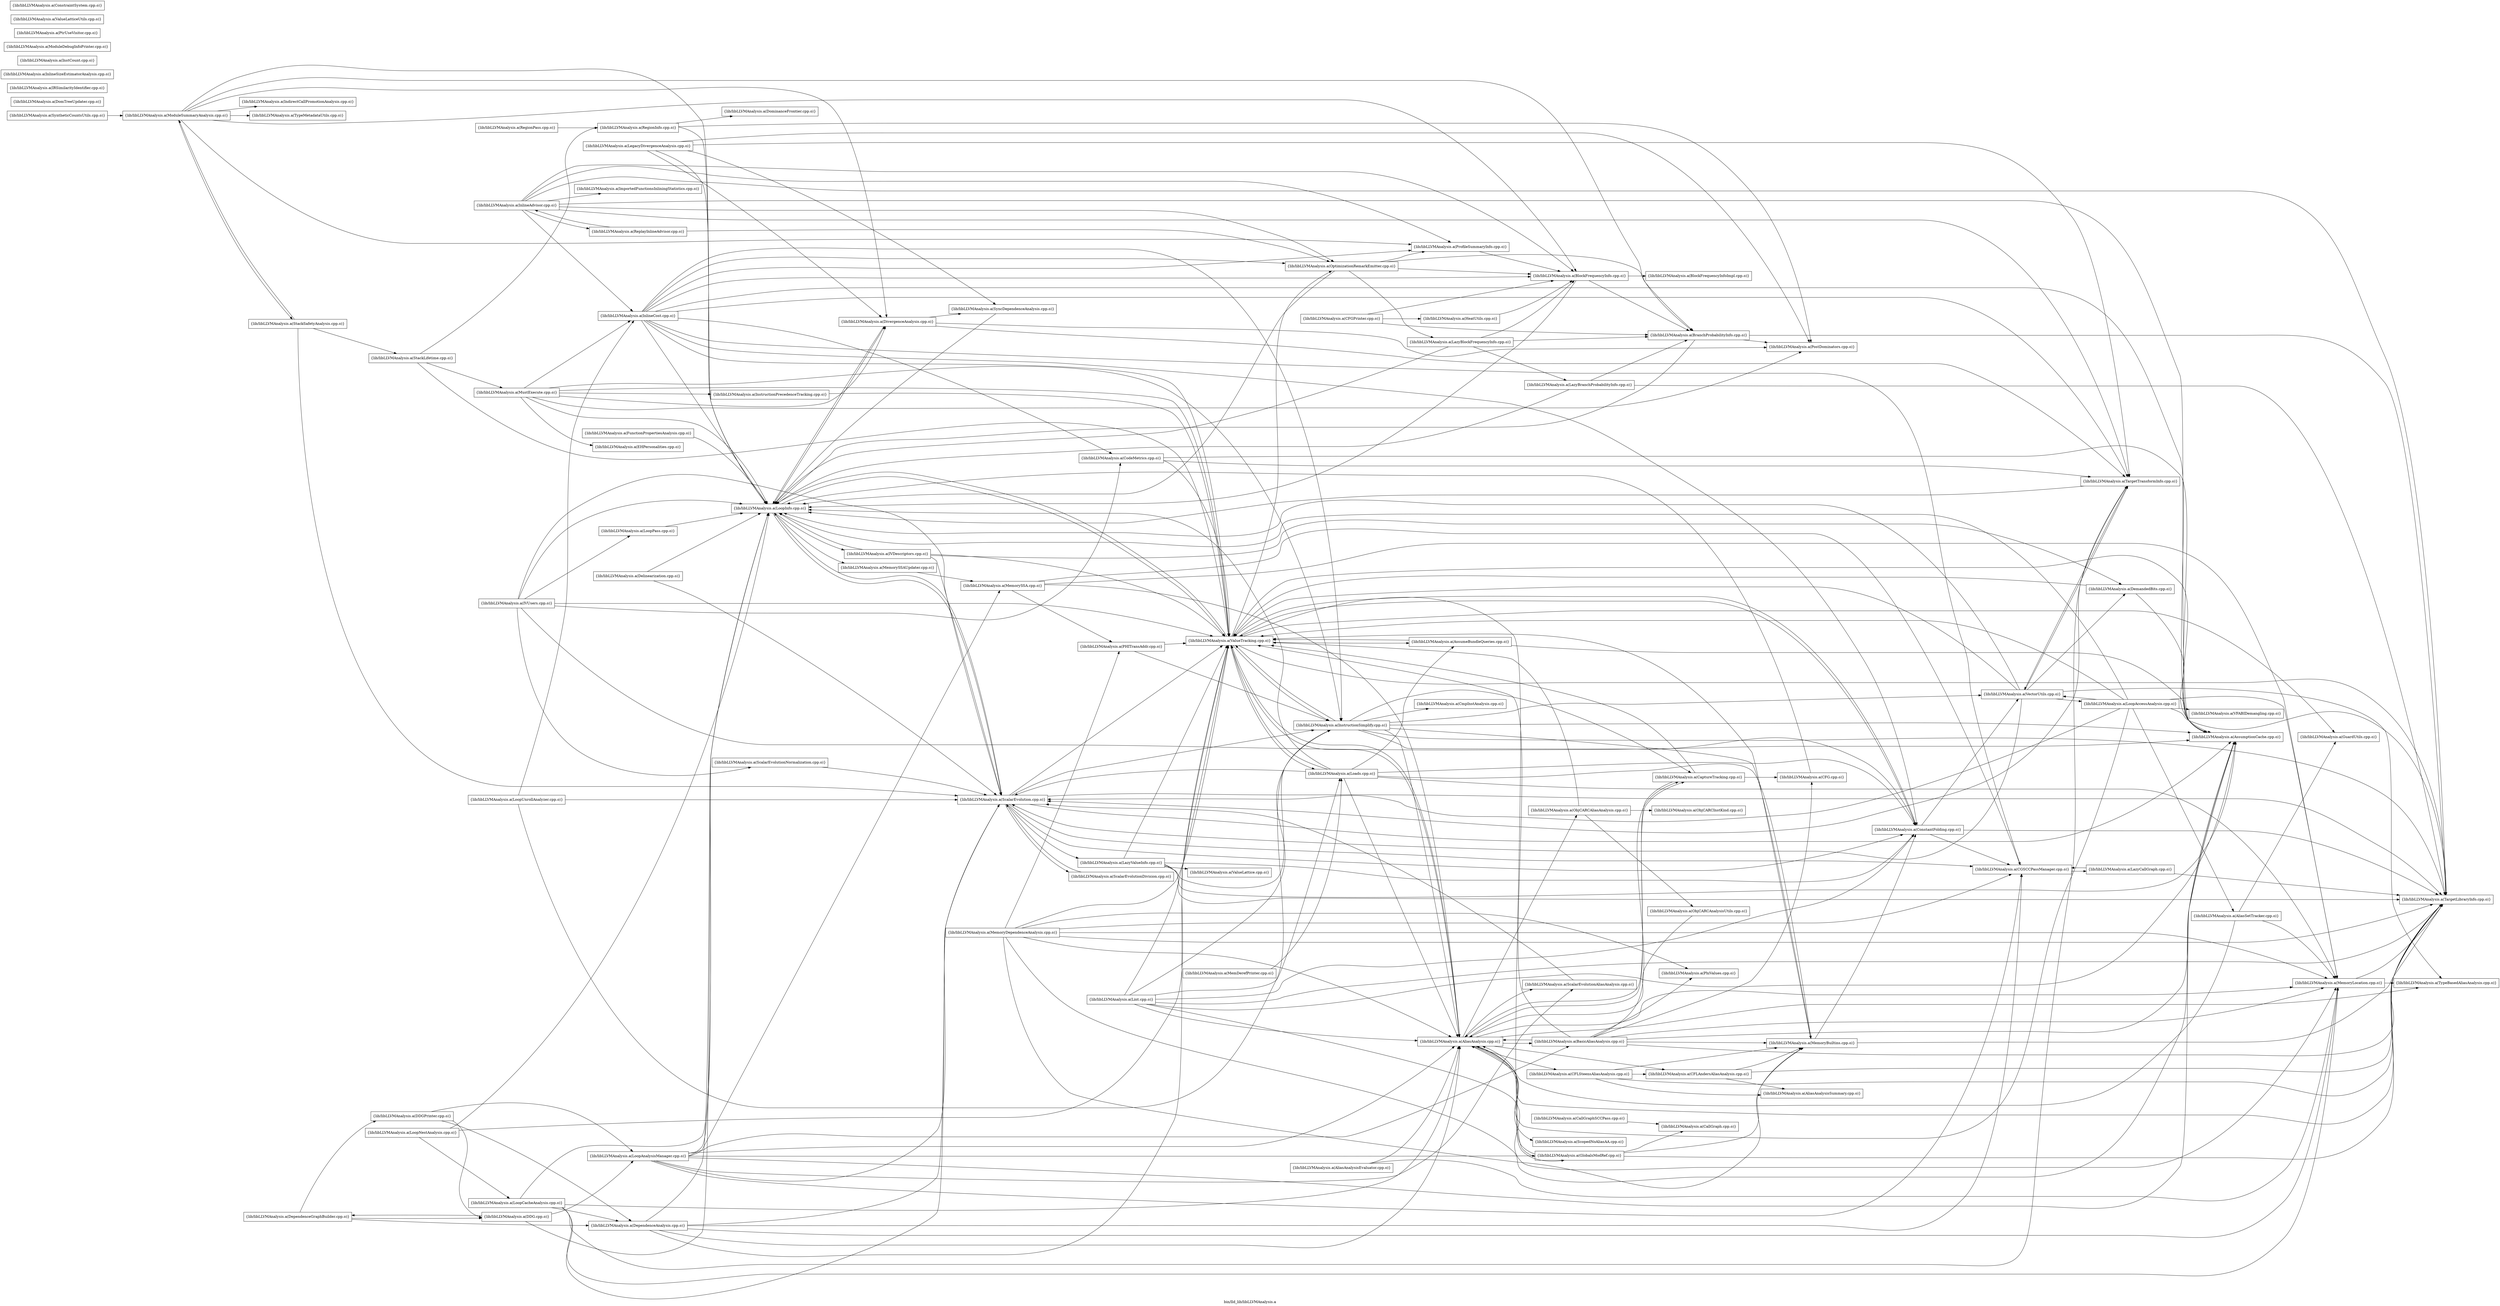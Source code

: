 digraph "bin/lld_lib/libLLVMAnalysis.a" {
	label="bin/lld_lib/libLLVMAnalysis.a";
	rankdir=LR;

	Node0x561a2e699e58 [shape=record,shape=box,group=0,label="{lib/libLLVMAnalysis.a(EHPersonalities.cpp.o)}"];
	Node0x561a2e69f5d8 [shape=record,shape=box,group=0,label="{lib/libLLVMAnalysis.a(VectorUtils.cpp.o)}"];
	Node0x561a2e69f5d8 -> Node0x561a2e691208;
	Node0x561a2e69f5d8 -> Node0x561a2e68f368;
	Node0x561a2e69f5d8 -> Node0x561a2e68c668;
	Node0x561a2e69f5d8 -> Node0x561a2e69d468;
	Node0x561a2e69f5d8 -> Node0x561a2e696d98;
	Node0x561a2e69f5d8 -> Node0x561a2e697e28;
	Node0x561a2e69f5d8 -> Node0x561a2e69f858;
	Node0x561a2e696d98 [shape=record,shape=box,group=0,label="{lib/libLLVMAnalysis.a(TargetTransformInfo.cpp.o)}"];
	Node0x561a2e696d98 -> Node0x561a2e68c668;
	Node0x561a2e696d98 -> Node0x561a2e69d468;
	Node0x561a2e696d98 -> Node0x561a2e69f5d8;
	Node0x561a2e69f858 [shape=record,shape=box,group=0,label="{lib/libLLVMAnalysis.a(ValueTracking.cpp.o)}"];
	Node0x561a2e69f858 -> Node0x561a2e679f68;
	Node0x561a2e69f858 -> Node0x561a2e67aaa8;
	Node0x561a2e69f858 -> Node0x561a2e67bb88;
	Node0x561a2e69f858 -> Node0x561a2e698e68;
	Node0x561a2e69f858 -> Node0x561a2e6987d8;
	Node0x561a2e69f858 -> Node0x561a2e687b18;
	Node0x561a2e69f858 -> Node0x561a2e68f188;
	Node0x561a2e69f858 -> Node0x561a2e68c668;
	Node0x561a2e69f858 -> Node0x561a2e682398;
	Node0x561a2e69f858 -> Node0x561a2e696168;
	Node0x561a2e681cb8 [shape=record,shape=box,group=0,label="{lib/libLLVMAnalysis.a(ProfileSummaryInfo.cpp.o)}"];
	Node0x561a2e681cb8 -> Node0x561a2e67cc18;
	Node0x561a2e679f68 [shape=record,shape=box,group=0,label="{lib/libLLVMAnalysis.a(AliasAnalysis.cpp.o)}"];
	Node0x561a2e679f68 -> Node0x561a2e67bf98;
	Node0x561a2e679f68 -> Node0x561a2e679748;
	Node0x561a2e679f68 -> Node0x561a2e678848;
	Node0x561a2e679f68 -> Node0x561a2e69aa88;
	Node0x561a2e679f68 -> Node0x561a2e696618;
	Node0x561a2e679f68 -> Node0x561a2e6866c8;
	Node0x561a2e679f68 -> Node0x561a2e688798;
	Node0x561a2e679f68 -> Node0x561a2e69d238;
	Node0x561a2e679f68 -> Node0x561a2e696168;
	Node0x561a2e679f68 -> Node0x561a2e697e28;
	Node0x561a2e679f68 -> Node0x561a2e69f3a8;
	Node0x561a2e679f68 -> Node0x561a2e69f858;
	Node0x561a2e69aad8 [shape=record,shape=box,group=0,label="{lib/libLLVMAnalysis.a(DomTreeUpdater.cpp.o)}"];
	Node0x561a2e68c668 [shape=record,shape=box,group=0,label="{lib/libLLVMAnalysis.a(LoopInfo.cpp.o)}"];
	Node0x561a2e68c668 -> Node0x561a2e698918;
	Node0x561a2e68c668 -> Node0x561a2e680f98;
	Node0x561a2e68c668 -> Node0x561a2e686718;
	Node0x561a2e68c668 -> Node0x561a2e69d468;
	Node0x561a2e68c668 -> Node0x561a2e69f858;
	Node0x561a2e69d468 [shape=record,shape=box,group=0,label="{lib/libLLVMAnalysis.a(ScalarEvolution.cpp.o)}"];
	Node0x561a2e69d468 -> Node0x561a2e67bb88;
	Node0x561a2e69d468 -> Node0x561a2e679478;
	Node0x561a2e69d468 -> Node0x561a2e698e68;
	Node0x561a2e69d468 -> Node0x561a2e687b18;
	Node0x561a2e69d468 -> Node0x561a2e692888;
	Node0x561a2e69d468 -> Node0x561a2e68c668;
	Node0x561a2e69d468 -> Node0x561a2e678208;
	Node0x561a2e69d468 -> Node0x561a2e696168;
	Node0x561a2e69d468 -> Node0x561a2e69f858;
	Node0x561a2e698e68 [shape=record,shape=box,group=0,label="{lib/libLLVMAnalysis.a(ConstantFolding.cpp.o)}"];
	Node0x561a2e698e68 -> Node0x561a2e679478;
	Node0x561a2e698e68 -> Node0x561a2e696168;
	Node0x561a2e698e68 -> Node0x561a2e69f858;
	Node0x561a2e698e68 -> Node0x561a2e69f5d8;
	Node0x561a2e67cc18 [shape=record,shape=box,group=0,label="{lib/libLLVMAnalysis.a(BlockFrequencyInfo.cpp.o)}"];
	Node0x561a2e67cc18 -> Node0x561a2e67c998;
	Node0x561a2e67cc18 -> Node0x561a2e67ac88;
	Node0x561a2e67cc18 -> Node0x561a2e68c668;
	Node0x561a2e67ac88 [shape=record,shape=box,group=0,label="{lib/libLLVMAnalysis.a(BranchProbabilityInfo.cpp.o)}"];
	Node0x561a2e67ac88 -> Node0x561a2e68c668;
	Node0x561a2e67ac88 -> Node0x561a2e681588;
	Node0x561a2e67ac88 -> Node0x561a2e696168;
	Node0x561a2e682398 [shape=record,shape=box,group=0,label="{lib/libLLVMAnalysis.a(OptimizationRemarkEmitter.cpp.o)}"];
	Node0x561a2e682398 -> Node0x561a2e67cc18;
	Node0x561a2e682398 -> Node0x561a2e67ac88;
	Node0x561a2e682398 -> Node0x561a2e68b308;
	Node0x561a2e682398 -> Node0x561a2e68c668;
	Node0x561a2e682398 -> Node0x561a2e681cb8;
	Node0x561a2e697e28 [shape=record,shape=box,group=0,label="{lib/libLLVMAnalysis.a(TypeBasedAliasAnalysis.cpp.o)}"];
	Node0x561a2e68b308 [shape=record,shape=box,group=0,label="{lib/libLLVMAnalysis.a(LazyBlockFrequencyInfo.cpp.o)}"];
	Node0x561a2e68b308 -> Node0x561a2e67cc18;
	Node0x561a2e68b308 -> Node0x561a2e67ac88;
	Node0x561a2e68b308 -> Node0x561a2e688338;
	Node0x561a2e68b308 -> Node0x561a2e68c668;
	Node0x561a2e696168 [shape=record,shape=box,group=0,label="{lib/libLLVMAnalysis.a(TargetLibraryInfo.cpp.o)}"];
	Node0x561a2e693008 [shape=record,shape=box,group=0,label="{lib/libLLVMAnalysis.a(LegacyDivergenceAnalysis.cpp.o)}"];
	Node0x561a2e693008 -> Node0x561a2e698918;
	Node0x561a2e693008 -> Node0x561a2e68c668;
	Node0x561a2e693008 -> Node0x561a2e681588;
	Node0x561a2e693008 -> Node0x561a2e69ff88;
	Node0x561a2e693008 -> Node0x561a2e696d98;
	Node0x561a2e67b9a8 [shape=record,shape=box,group=0,label="{lib/libLLVMAnalysis.a(CFG.cpp.o)}"];
	Node0x561a2e67b9a8 -> Node0x561a2e68c668;
	Node0x561a2e69ed68 [shape=record,shape=box,group=0,label="{lib/libLLVMAnalysis.a(StackSafetyAnalysis.cpp.o)}"];
	Node0x561a2e69ed68 -> Node0x561a2e688388;
	Node0x561a2e69ed68 -> Node0x561a2e69d468;
	Node0x561a2e69ed68 -> Node0x561a2e69e548;
	Node0x561a2e679478 [shape=record,shape=box,group=0,label="{lib/libLLVMAnalysis.a(CGSCCPassManager.cpp.o)}"];
	Node0x561a2e679478 -> Node0x561a2e6924c8;
	Node0x561a2e68ff48 [shape=record,shape=box,group=0,label="{lib/libLLVMAnalysis.a(LoopAnalysisManager.cpp.o)}"];
	Node0x561a2e68ff48 -> Node0x561a2e679f68;
	Node0x561a2e68ff48 -> Node0x561a2e67bb88;
	Node0x561a2e68ff48 -> Node0x561a2e67bf98;
	Node0x561a2e68ff48 -> Node0x561a2e679478;
	Node0x561a2e68ff48 -> Node0x561a2e696618;
	Node0x561a2e68ff48 -> Node0x561a2e68c668;
	Node0x561a2e68ff48 -> Node0x561a2e686df8;
	Node0x561a2e68ff48 -> Node0x561a2e69d468;
	Node0x561a2e68ff48 -> Node0x561a2e69d238;
	Node0x561a2e688388 [shape=record,shape=box,group=0,label="{lib/libLLVMAnalysis.a(ModuleSummaryAnalysis.cpp.o)}"];
	Node0x561a2e688388 -> Node0x561a2e67cc18;
	Node0x561a2e688388 -> Node0x561a2e67ac88;
	Node0x561a2e688388 -> Node0x561a2e698918;
	Node0x561a2e688388 -> Node0x561a2e690bc8;
	Node0x561a2e688388 -> Node0x561a2e68c668;
	Node0x561a2e688388 -> Node0x561a2e681cb8;
	Node0x561a2e688388 -> Node0x561a2e69ed68;
	Node0x561a2e688388 -> Node0x561a2e69c6f8;
	Node0x561a2e6968e8 [shape=record,shape=box,group=0,label="{lib/libLLVMAnalysis.a(SyntheticCountsUtils.cpp.o)}"];
	Node0x561a2e6968e8 -> Node0x561a2e688388;
	Node0x561a2e67c998 [shape=record,shape=box,group=0,label="{lib/libLLVMAnalysis.a(BlockFrequencyInfoImpl.cpp.o)}"];
	Node0x561a2e67bf98 [shape=record,shape=box,group=0,label="{lib/libLLVMAnalysis.a(BasicAliasAnalysis.cpp.o)}"];
	Node0x561a2e67bf98 -> Node0x561a2e679f68;
	Node0x561a2e67bf98 -> Node0x561a2e67bb88;
	Node0x561a2e67bf98 -> Node0x561a2e67b9a8;
	Node0x561a2e67bf98 -> Node0x561a2e69aa88;
	Node0x561a2e67bf98 -> Node0x561a2e684f58;
	Node0x561a2e67bf98 -> Node0x561a2e6866c8;
	Node0x561a2e67bf98 -> Node0x561a2e683388;
	Node0x561a2e67bf98 -> Node0x561a2e696168;
	Node0x561a2e67bf98 -> Node0x561a2e69f858;
	Node0x561a2e69a5d8 [shape=record,shape=box,group=0,label="{lib/libLLVMAnalysis.a(DominanceFrontier.cpp.o)}"];
	Node0x561a2e696618 [shape=record,shape=box,group=0,label="{lib/libLLVMAnalysis.a(GlobalsModRef.cpp.o)}"];
	Node0x561a2e696618 -> Node0x561a2e679f68;
	Node0x561a2e696618 -> Node0x561a2e678d48;
	Node0x561a2e696618 -> Node0x561a2e684f58;
	Node0x561a2e696618 -> Node0x561a2e696168;
	Node0x561a2e696618 -> Node0x561a2e69f858;
	Node0x561a2e68eff8 [shape=record,shape=box,group=0,label="{lib/libLLVMAnalysis.a(IVUsers.cpp.o)}"];
	Node0x561a2e68eff8 -> Node0x561a2e67bb88;
	Node0x561a2e68eff8 -> Node0x561a2e698c88;
	Node0x561a2e68eff8 -> Node0x561a2e68c668;
	Node0x561a2e68eff8 -> Node0x561a2e684a08;
	Node0x561a2e68eff8 -> Node0x561a2e69d468;
	Node0x561a2e68eff8 -> Node0x561a2e69e908;
	Node0x561a2e68eff8 -> Node0x561a2e69f858;
	Node0x561a2e6856d8 [shape=record,shape=box,group=0,label="{lib/libLLVMAnalysis.a(MemoryDependenceAnalysis.cpp.o)}"];
	Node0x561a2e6856d8 -> Node0x561a2e679f68;
	Node0x561a2e6856d8 -> Node0x561a2e67bb88;
	Node0x561a2e6856d8 -> Node0x561a2e679478;
	Node0x561a2e6856d8 -> Node0x561a2e684f58;
	Node0x561a2e6856d8 -> Node0x561a2e6866c8;
	Node0x561a2e6856d8 -> Node0x561a2e6826b8;
	Node0x561a2e6856d8 -> Node0x561a2e683388;
	Node0x561a2e6856d8 -> Node0x561a2e696168;
	Node0x561a2e6856d8 -> Node0x561a2e69f858;
	Node0x561a2e69d238 [shape=record,shape=box,group=0,label="{lib/libLLVMAnalysis.a(ScalarEvolutionAliasAnalysis.cpp.o)}"];
	Node0x561a2e69d238 -> Node0x561a2e69d468;
	Node0x561a2e68f188 [shape=record,shape=box,group=0,label="{lib/libLLVMAnalysis.a(Loads.cpp.o)}"];
	Node0x561a2e68f188 -> Node0x561a2e679f68;
	Node0x561a2e68f188 -> Node0x561a2e67aaa8;
	Node0x561a2e68f188 -> Node0x561a2e698e68;
	Node0x561a2e68f188 -> Node0x561a2e68c668;
	Node0x561a2e68f188 -> Node0x561a2e684f58;
	Node0x561a2e68f188 -> Node0x561a2e6866c8;
	Node0x561a2e68f188 -> Node0x561a2e69d468;
	Node0x561a2e68f188 -> Node0x561a2e69f858;
	Node0x561a2e6866c8 [shape=record,shape=box,group=0,label="{lib/libLLVMAnalysis.a(MemoryLocation.cpp.o)}"];
	Node0x561a2e6866c8 -> Node0x561a2e696168;
	Node0x561a2e6866c8 -> Node0x561a2e697e28;
	Node0x561a2e679748 [shape=record,shape=box,group=0,label="{lib/libLLVMAnalysis.a(CFLAndersAliasAnalysis.cpp.o)}"];
	Node0x561a2e679748 -> Node0x561a2e67a828;
	Node0x561a2e679748 -> Node0x561a2e684f58;
	Node0x561a2e679748 -> Node0x561a2e696168;
	Node0x561a2e678848 [shape=record,shape=box,group=0,label="{lib/libLLVMAnalysis.a(CFLSteensAliasAnalysis.cpp.o)}"];
	Node0x561a2e678848 -> Node0x561a2e679748;
	Node0x561a2e678848 -> Node0x561a2e67a828;
	Node0x561a2e678848 -> Node0x561a2e684f58;
	Node0x561a2e678848 -> Node0x561a2e696168;
	Node0x561a2e697928 [shape=record,shape=box,group=0,label="{lib/libLLVMAnalysis.a(CallGraphSCCPass.cpp.o)}"];
	Node0x561a2e697928 -> Node0x561a2e678d48;
	Node0x561a2e69f3a8 [shape=record,shape=box,group=0,label="{lib/libLLVMAnalysis.a(ScopedNoAliasAA.cpp.o)}"];
	Node0x561a2e687b18 [shape=record,shape=box,group=0,label="{lib/libLLVMAnalysis.a(InstructionSimplify.cpp.o)}"];
	Node0x561a2e687b18 -> Node0x561a2e679f68;
	Node0x561a2e687b18 -> Node0x561a2e67bb88;
	Node0x561a2e687b18 -> Node0x561a2e69aa88;
	Node0x561a2e687b18 -> Node0x561a2e698dc8;
	Node0x561a2e687b18 -> Node0x561a2e698e68;
	Node0x561a2e687b18 -> Node0x561a2e684f58;
	Node0x561a2e687b18 -> Node0x561a2e696168;
	Node0x561a2e687b18 -> Node0x561a2e69f858;
	Node0x561a2e687b18 -> Node0x561a2e69f5d8;
	Node0x561a2e67bb88 [shape=record,shape=box,group=0,label="{lib/libLLVMAnalysis.a(AssumptionCache.cpp.o)}"];
	Node0x561a2e686df8 [shape=record,shape=box,group=0,label="{lib/libLLVMAnalysis.a(MemorySSA.cpp.o)}"];
	Node0x561a2e686df8 -> Node0x561a2e679f68;
	Node0x561a2e686df8 -> Node0x561a2e679478;
	Node0x561a2e686df8 -> Node0x561a2e6866c8;
	Node0x561a2e686df8 -> Node0x561a2e6826b8;
	Node0x561a2e686718 [shape=record,shape=box,group=0,label="{lib/libLLVMAnalysis.a(MemorySSAUpdater.cpp.o)}"];
	Node0x561a2e686718 -> Node0x561a2e686df8;
	Node0x561a2e683f68 [shape=record,shape=box,group=0,label="{lib/libLLVMAnalysis.a(ObjCARCInstKind.cpp.o)}"];
	Node0x561a2e690218 [shape=record,shape=box,group=0,label="{lib/libLLVMAnalysis.a(InlineCost.cpp.o)}"];
	Node0x561a2e690218 -> Node0x561a2e67bb88;
	Node0x561a2e690218 -> Node0x561a2e67cc18;
	Node0x561a2e690218 -> Node0x561a2e679478;
	Node0x561a2e690218 -> Node0x561a2e698c88;
	Node0x561a2e690218 -> Node0x561a2e698e68;
	Node0x561a2e690218 -> Node0x561a2e687b18;
	Node0x561a2e690218 -> Node0x561a2e68c668;
	Node0x561a2e690218 -> Node0x561a2e682398;
	Node0x561a2e690218 -> Node0x561a2e681cb8;
	Node0x561a2e690218 -> Node0x561a2e696d98;
	Node0x561a2e690218 -> Node0x561a2e69f858;
	Node0x561a2e69e548 [shape=record,shape=box,group=0,label="{lib/libLLVMAnalysis.a(StackLifetime.cpp.o)}"];
	Node0x561a2e69e548 -> Node0x561a2e687f78;
	Node0x561a2e69e548 -> Node0x561a2e67f968;
	Node0x561a2e69e548 -> Node0x561a2e69f858;
	Node0x561a2e691208 [shape=record,shape=box,group=0,label="{lib/libLLVMAnalysis.a(DemandedBits.cpp.o)}"];
	Node0x561a2e691208 -> Node0x561a2e67bb88;
	Node0x561a2e691208 -> Node0x561a2e69f858;
	Node0x561a2e68f368 [shape=record,shape=box,group=0,label="{lib/libLLVMAnalysis.a(LoopAccessAnalysis.cpp.o)}"];
	Node0x561a2e68f368 -> Node0x561a2e679f68;
	Node0x561a2e68f368 -> Node0x561a2e67a198;
	Node0x561a2e68f368 -> Node0x561a2e68c668;
	Node0x561a2e68f368 -> Node0x561a2e6866c8;
	Node0x561a2e68f368 -> Node0x561a2e69d468;
	Node0x561a2e68f368 -> Node0x561a2e696168;
	Node0x561a2e68f368 -> Node0x561a2e69f858;
	Node0x561a2e68f368 -> Node0x561a2e69f5d8;
	Node0x561a2e68f368 -> Node0x561a2e697b58;
	Node0x561a2e67a648 [shape=record,shape=box,group=0,label="{lib/libLLVMAnalysis.a(AliasAnalysisEvaluator.cpp.o)}"];
	Node0x561a2e67a648 -> Node0x561a2e679f68;
	Node0x561a2e67a648 -> Node0x561a2e6866c8;
	Node0x561a2e67a198 [shape=record,shape=box,group=0,label="{lib/libLLVMAnalysis.a(AliasSetTracker.cpp.o)}"];
	Node0x561a2e67a198 -> Node0x561a2e679f68;
	Node0x561a2e67a198 -> Node0x561a2e6987d8;
	Node0x561a2e67a198 -> Node0x561a2e6866c8;
	Node0x561a2e679c48 [shape=record,shape=box,group=0,label="{lib/libLLVMAnalysis.a(CFGPrinter.cpp.o)}"];
	Node0x561a2e679c48 -> Node0x561a2e67cc18;
	Node0x561a2e679c48 -> Node0x561a2e67ac88;
	Node0x561a2e679c48 -> Node0x561a2e698698;
	Node0x561a2e678d48 [shape=record,shape=box,group=0,label="{lib/libLLVMAnalysis.a(CallGraph.cpp.o)}"];
	Node0x561a2e699d68 [shape=record,shape=box,group=0,label="{lib/libLLVMAnalysis.a(DDG.cpp.o)}"];
	Node0x561a2e699d68 -> Node0x561a2e69bbb8;
	Node0x561a2e699d68 -> Node0x561a2e68ff48;
	Node0x561a2e699d68 -> Node0x561a2e68c668;
	Node0x561a2e69a8a8 [shape=record,shape=box,group=0,label="{lib/libLLVMAnalysis.a(DDGPrinter.cpp.o)}"];
	Node0x561a2e69a8a8 -> Node0x561a2e699d68;
	Node0x561a2e69a8a8 -> Node0x561a2e692388;
	Node0x561a2e69a8a8 -> Node0x561a2e68ff48;
	Node0x561a2e69b618 [shape=record,shape=box,group=0,label="{lib/libLLVMAnalysis.a(Delinearization.cpp.o)}"];
	Node0x561a2e69b618 -> Node0x561a2e68c668;
	Node0x561a2e69b618 -> Node0x561a2e69d468;
	Node0x561a2e692388 [shape=record,shape=box,group=0,label="{lib/libLLVMAnalysis.a(DependenceAnalysis.cpp.o)}"];
	Node0x561a2e692388 -> Node0x561a2e679f68;
	Node0x561a2e692388 -> Node0x561a2e679478;
	Node0x561a2e692388 -> Node0x561a2e68c668;
	Node0x561a2e692388 -> Node0x561a2e6866c8;
	Node0x561a2e692388 -> Node0x561a2e69d468;
	Node0x561a2e692388 -> Node0x561a2e69f858;
	Node0x561a2e698918 [shape=record,shape=box,group=0,label="{lib/libLLVMAnalysis.a(DivergenceAnalysis.cpp.o)}"];
	Node0x561a2e698918 -> Node0x561a2e68c668;
	Node0x561a2e698918 -> Node0x561a2e681588;
	Node0x561a2e698918 -> Node0x561a2e69ff88;
	Node0x561a2e698918 -> Node0x561a2e696d98;
	Node0x561a2e69b5c8 [shape=record,shape=box,group=0,label="{lib/libLLVMAnalysis.a(FunctionPropertiesAnalysis.cpp.o)}"];
	Node0x561a2e69b5c8 -> Node0x561a2e68c668;
	Node0x561a2e697a18 [shape=record,shape=box,group=0,label="{lib/libLLVMAnalysis.a(IRSimilarityIdentifier.cpp.o)}"];
	Node0x561a2e6886a8 [shape=record,shape=box,group=0,label="{lib/libLLVMAnalysis.a(InlineAdvisor.cpp.o)}"];
	Node0x561a2e6886a8 -> Node0x561a2e67bb88;
	Node0x561a2e6886a8 -> Node0x561a2e67cc18;
	Node0x561a2e6886a8 -> Node0x561a2e691078;
	Node0x561a2e6886a8 -> Node0x561a2e690218;
	Node0x561a2e6886a8 -> Node0x561a2e682398;
	Node0x561a2e6886a8 -> Node0x561a2e681cb8;
	Node0x561a2e6886a8 -> Node0x561a2e680728;
	Node0x561a2e6886a8 -> Node0x561a2e696168;
	Node0x561a2e6886a8 -> Node0x561a2e696d98;
	Node0x561a2e688dd8 [shape=record,shape=box,group=0,label="{lib/libLLVMAnalysis.a(InlineSizeEstimatorAnalysis.cpp.o)}"];
	Node0x561a2e689558 [shape=record,shape=box,group=0,label="{lib/libLLVMAnalysis.a(InstCount.cpp.o)}"];
	Node0x561a2e6924c8 [shape=record,shape=box,group=0,label="{lib/libLLVMAnalysis.a(LazyCallGraph.cpp.o)}"];
	Node0x561a2e6924c8 -> Node0x561a2e679478;
	Node0x561a2e6924c8 -> Node0x561a2e696168;
	Node0x561a2e692888 [shape=record,shape=box,group=0,label="{lib/libLLVMAnalysis.a(LazyValueInfo.cpp.o)}"];
	Node0x561a2e692888 -> Node0x561a2e67bb88;
	Node0x561a2e692888 -> Node0x561a2e698e68;
	Node0x561a2e692888 -> Node0x561a2e687b18;
	Node0x561a2e692888 -> Node0x561a2e696168;
	Node0x561a2e692888 -> Node0x561a2e69de18;
	Node0x561a2e692888 -> Node0x561a2e69f858;
	Node0x561a2e6936e8 [shape=record,shape=box,group=0,label="{lib/libLLVMAnalysis.a(Lint.cpp.o)}"];
	Node0x561a2e6936e8 -> Node0x561a2e679f68;
	Node0x561a2e6936e8 -> Node0x561a2e67bb88;
	Node0x561a2e6936e8 -> Node0x561a2e698e68;
	Node0x561a2e6936e8 -> Node0x561a2e687b18;
	Node0x561a2e6936e8 -> Node0x561a2e68f188;
	Node0x561a2e6936e8 -> Node0x561a2e6866c8;
	Node0x561a2e6936e8 -> Node0x561a2e696168;
	Node0x561a2e6936e8 -> Node0x561a2e69f858;
	Node0x561a2e6902b8 [shape=record,shape=box,group=0,label="{lib/libLLVMAnalysis.a(LoopCacheAnalysis.cpp.o)}"];
	Node0x561a2e6902b8 -> Node0x561a2e679f68;
	Node0x561a2e6902b8 -> Node0x561a2e692388;
	Node0x561a2e6902b8 -> Node0x561a2e68c668;
	Node0x561a2e6902b8 -> Node0x561a2e6866c8;
	Node0x561a2e6902b8 -> Node0x561a2e69d468;
	Node0x561a2e6902b8 -> Node0x561a2e696d98;
	Node0x561a2e690f38 [shape=record,shape=box,group=0,label="{lib/libLLVMAnalysis.a(LoopNestAnalysis.cpp.o)}"];
	Node0x561a2e690f38 -> Node0x561a2e6902b8;
	Node0x561a2e690f38 -> Node0x561a2e68c668;
	Node0x561a2e690f38 -> Node0x561a2e69f858;
	Node0x561a2e684fa8 [shape=record,shape=box,group=0,label="{lib/libLLVMAnalysis.a(MemDerefPrinter.cpp.o)}"];
	Node0x561a2e684fa8 -> Node0x561a2e68f188;
	Node0x561a2e6877f8 [shape=record,shape=box,group=0,label="{lib/libLLVMAnalysis.a(ModuleDebugInfoPrinter.cpp.o)}"];
	Node0x561a2e687f78 [shape=record,shape=box,group=0,label="{lib/libLLVMAnalysis.a(MustExecute.cpp.o)}"];
	Node0x561a2e687f78 -> Node0x561a2e698918;
	Node0x561a2e687f78 -> Node0x561a2e699e58;
	Node0x561a2e687f78 -> Node0x561a2e690218;
	Node0x561a2e687f78 -> Node0x561a2e687488;
	Node0x561a2e687f78 -> Node0x561a2e687b18;
	Node0x561a2e687f78 -> Node0x561a2e68c668;
	Node0x561a2e687f78 -> Node0x561a2e681588;
	Node0x561a2e687f78 -> Node0x561a2e69f858;
	Node0x561a2e688798 [shape=record,shape=box,group=0,label="{lib/libLLVMAnalysis.a(ObjCARCAliasAnalysis.cpp.o)}"];
	Node0x561a2e688798 -> Node0x561a2e683b58;
	Node0x561a2e688798 -> Node0x561a2e683f68;
	Node0x561a2e688798 -> Node0x561a2e69f858;
	Node0x561a2e683388 [shape=record,shape=box,group=0,label="{lib/libLLVMAnalysis.a(PhiValues.cpp.o)}"];
	Node0x561a2e681588 [shape=record,shape=box,group=0,label="{lib/libLLVMAnalysis.a(PostDominators.cpp.o)}"];
	Node0x561a2e67f968 [shape=record,shape=box,group=0,label="{lib/libLLVMAnalysis.a(RegionInfo.cpp.o)}"];
	Node0x561a2e67f968 -> Node0x561a2e69a5d8;
	Node0x561a2e67f968 -> Node0x561a2e68c668;
	Node0x561a2e67f968 -> Node0x561a2e681588;
	Node0x561a2e69ff88 [shape=record,shape=box,group=0,label="{lib/libLLVMAnalysis.a(SyncDependenceAnalysis.cpp.o)}"];
	Node0x561a2e69ff88 -> Node0x561a2e68c668;
	Node0x561a2e683b58 [shape=record,shape=box,group=0,label="{lib/libLLVMAnalysis.a(ObjCARCAnalysisUtils.cpp.o)}"];
	Node0x561a2e683b58 -> Node0x561a2e679f68;
	Node0x561a2e681948 [shape=record,shape=box,group=0,label="{lib/libLLVMAnalysis.a(PtrUseVisitor.cpp.o)}"];
	Node0x561a2e67aaa8 [shape=record,shape=box,group=0,label="{lib/libLLVMAnalysis.a(AssumeBundleQueries.cpp.o)}"];
	Node0x561a2e67aaa8 -> Node0x561a2e67bb88;
	Node0x561a2e67aaa8 -> Node0x561a2e69f858;
	Node0x561a2e69aa88 [shape=record,shape=box,group=0,label="{lib/libLLVMAnalysis.a(CaptureTracking.cpp.o)}"];
	Node0x561a2e69aa88 -> Node0x561a2e679f68;
	Node0x561a2e69aa88 -> Node0x561a2e67b9a8;
	Node0x561a2e69aa88 -> Node0x561a2e69f858;
	Node0x561a2e684f58 [shape=record,shape=box,group=0,label="{lib/libLLVMAnalysis.a(MemoryBuiltins.cpp.o)}"];
	Node0x561a2e684f58 -> Node0x561a2e698e68;
	Node0x561a2e684f58 -> Node0x561a2e696168;
	Node0x561a2e684f58 -> Node0x561a2e69f858;
	Node0x561a2e69dc88 [shape=record,shape=box,group=0,label="{lib/libLLVMAnalysis.a(ValueLatticeUtils.cpp.o)}"];
	Node0x561a2e69c6f8 [shape=record,shape=box,group=0,label="{lib/libLLVMAnalysis.a(TypeMetadataUtils.cpp.o)}"];
	Node0x561a2e691078 [shape=record,shape=box,group=0,label="{lib/libLLVMAnalysis.a(ImportedFunctionsInliningStatistics.cpp.o)}"];
	Node0x561a2e680728 [shape=record,shape=box,group=0,label="{lib/libLLVMAnalysis.a(ReplayInlineAdvisor.cpp.o)}"];
	Node0x561a2e680728 -> Node0x561a2e6886a8;
	Node0x561a2e680728 -> Node0x561a2e682398;
	Node0x561a2e69ac68 [shape=record,shape=box,group=0,label="{lib/libLLVMAnalysis.a(ConstraintSystem.cpp.o)}"];
	Node0x561a2e6826b8 [shape=record,shape=box,group=0,label="{lib/libLLVMAnalysis.a(PHITransAddr.cpp.o)}"];
	Node0x561a2e6826b8 -> Node0x561a2e687b18;
	Node0x561a2e6826b8 -> Node0x561a2e69f858;
	Node0x561a2e6987d8 [shape=record,shape=box,group=0,label="{lib/libLLVMAnalysis.a(GuardUtils.cpp.o)}"];
	Node0x561a2e684a08 [shape=record,shape=box,group=0,label="{lib/libLLVMAnalysis.a(LoopPass.cpp.o)}"];
	Node0x561a2e684a08 -> Node0x561a2e68c668;
	Node0x561a2e687488 [shape=record,shape=box,group=0,label="{lib/libLLVMAnalysis.a(InstructionPrecedenceTracking.cpp.o)}"];
	Node0x561a2e687488 -> Node0x561a2e69f858;
	Node0x561a2e688338 [shape=record,shape=box,group=0,label="{lib/libLLVMAnalysis.a(LazyBranchProbabilityInfo.cpp.o)}"];
	Node0x561a2e688338 -> Node0x561a2e67ac88;
	Node0x561a2e688338 -> Node0x561a2e68c668;
	Node0x561a2e688338 -> Node0x561a2e696168;
	Node0x561a2e698c88 [shape=record,shape=box,group=0,label="{lib/libLLVMAnalysis.a(CodeMetrics.cpp.o)}"];
	Node0x561a2e698c88 -> Node0x561a2e67bb88;
	Node0x561a2e698c88 -> Node0x561a2e696d98;
	Node0x561a2e698c88 -> Node0x561a2e69f858;
	Node0x561a2e698dc8 [shape=record,shape=box,group=0,label="{lib/libLLVMAnalysis.a(CmpInstAnalysis.cpp.o)}"];
	Node0x561a2e680f98 [shape=record,shape=box,group=0,label="{lib/libLLVMAnalysis.a(IVDescriptors.cpp.o)}"];
	Node0x561a2e680f98 -> Node0x561a2e691208;
	Node0x561a2e680f98 -> Node0x561a2e68c668;
	Node0x561a2e680f98 -> Node0x561a2e69d468;
	Node0x561a2e680f98 -> Node0x561a2e69f858;
	Node0x561a2e69e908 [shape=record,shape=box,group=0,label="{lib/libLLVMAnalysis.a(ScalarEvolutionNormalization.cpp.o)}"];
	Node0x561a2e69e908 -> Node0x561a2e69d468;
	Node0x561a2e68c438 [shape=record,shape=box,group=0,label="{lib/libLLVMAnalysis.a(LoopUnrollAnalyzer.cpp.o)}"];
	Node0x561a2e68c438 -> Node0x561a2e690218;
	Node0x561a2e68c438 -> Node0x561a2e687b18;
	Node0x561a2e68c438 -> Node0x561a2e69d468;
	Node0x561a2e680958 [shape=record,shape=box,group=0,label="{lib/libLLVMAnalysis.a(RegionPass.cpp.o)}"];
	Node0x561a2e680958 -> Node0x561a2e67f968;
	Node0x561a2e697b58 [shape=record,shape=box,group=0,label="{lib/libLLVMAnalysis.a(VFABIDemangling.cpp.o)}"];
	Node0x561a2e690bc8 [shape=record,shape=box,group=0,label="{lib/libLLVMAnalysis.a(IndirectCallPromotionAnalysis.cpp.o)}"];
	Node0x561a2e698698 [shape=record,shape=box,group=0,label="{lib/libLLVMAnalysis.a(HeatUtils.cpp.o)}"];
	Node0x561a2e698698 -> Node0x561a2e67cc18;
	Node0x561a2e67a828 [shape=record,shape=box,group=0,label="{lib/libLLVMAnalysis.a(AliasAnalysisSummary.cpp.o)}"];
	Node0x561a2e69bbb8 [shape=record,shape=box,group=0,label="{lib/libLLVMAnalysis.a(DependenceGraphBuilder.cpp.o)}"];
	Node0x561a2e69bbb8 -> Node0x561a2e699d68;
	Node0x561a2e69bbb8 -> Node0x561a2e69a8a8;
	Node0x561a2e69bbb8 -> Node0x561a2e692388;
	Node0x561a2e69de18 [shape=record,shape=box,group=0,label="{lib/libLLVMAnalysis.a(ValueLattice.cpp.o)}"];
	Node0x561a2e678208 [shape=record,shape=box,group=0,label="{lib/libLLVMAnalysis.a(ScalarEvolutionDivision.cpp.o)}"];
	Node0x561a2e678208 -> Node0x561a2e69d468;
}
